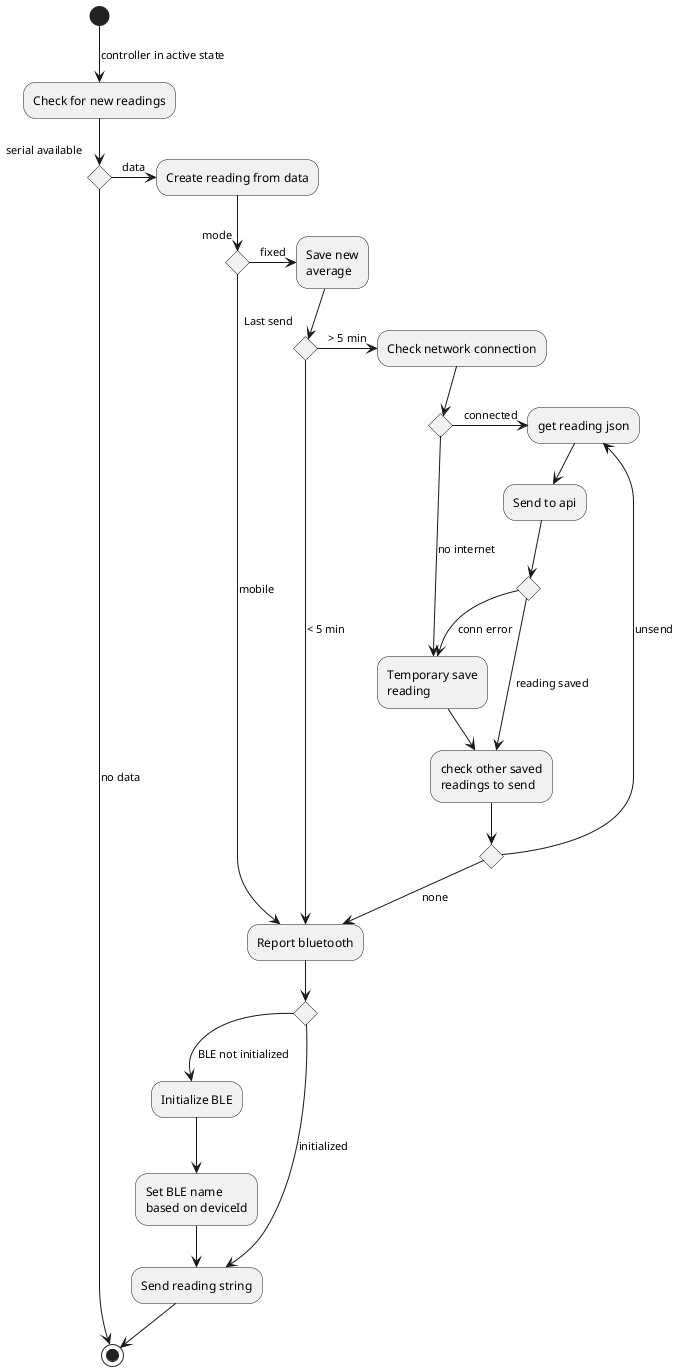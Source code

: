 @startuml
(*)  --> [controller in active state] "Check for new readings"
if "serial available" then
    ----> [no data] (*)
else
    -r-> [data] "Create reading from data"

    if "mode" then
        -r-> [fixed] "Save new\naverage"

        if "Last send" then
            -r-> [> 5 min] "Check network connection"

            if "" then
                -r-> [connected] "get reading json"
                --> "Send to api"

                if "" then
                    --> [reading saved] "check other saved\nreadings to send"
                else
                    --> [conn error] "Temporary save\nreading"
                endif

            else
                --> [no internet] "Temporary save\nreading"

            endif

            --> "check other saved\nreadings to send"

            if "" then
                --> [unsend] "get reading json"
            else
                --> [none] "Report bluetooth"
            endif

        else
            --> [< 5 min] "Report bluetooth"
        endif

    else
        --> [mobile] "Report bluetooth"
    endif

    if "" then
        --> [BLE not initialized] "Initialize BLE"
        --> "Set BLE name\nbased on deviceId"
        --> "Send reading string"
    else
        --> [initialized] "Send reading string"
    endif

    -->(*)

endif

@enduml